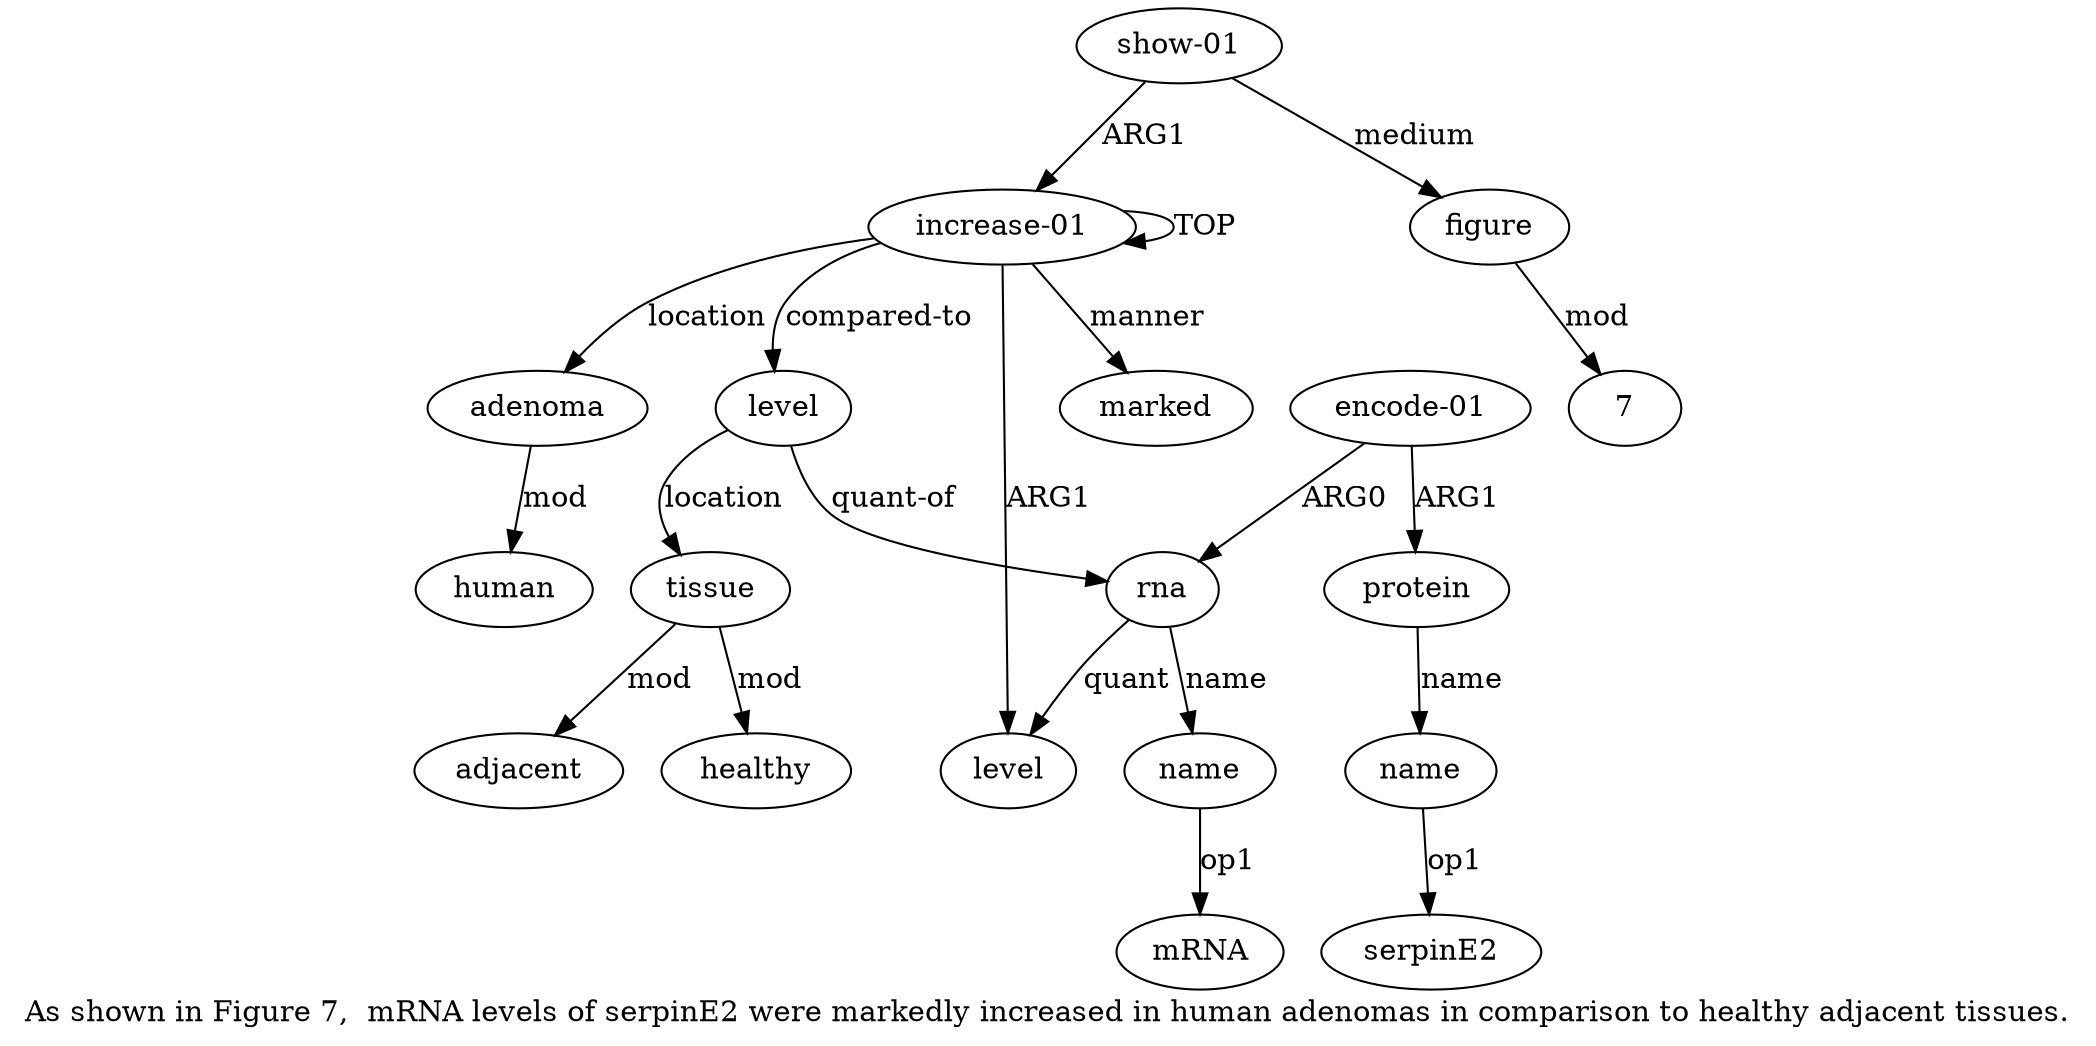 digraph  {
	graph [label="As shown in Figure 7,  mRNA levels of serpinE2 were markedly increased in human adenomas in comparison to healthy adjacent tissues."];
	node [label="\N"];
	a15	 [color=black,
		gold_ind=15,
		gold_label=adjacent,
		label=adjacent,
		test_ind=15,
		test_label=adjacent];
	a14	 [color=black,
		gold_ind=14,
		gold_label=healthy,
		label=healthy,
		test_ind=14,
		test_label=healthy];
	"a6 serpinE2"	 [color=black,
		gold_ind=-1,
		gold_label=serpinE2,
		label=serpinE2,
		test_ind=-1,
		test_label=serpinE2];
	a11	 [color=black,
		gold_ind=11,
		gold_label=figure,
		label=figure,
		test_ind=11,
		test_label=figure];
	"a11 7"	 [color=black,
		gold_ind=-1,
		gold_label=7,
		label=7,
		test_ind=-1,
		test_label=7];
	a11 -> "a11 7" [key=0,
	color=black,
	gold_label=mod,
	label=mod,
	test_label=mod];
a10 [color=black,
	gold_ind=10,
	gold_label="show-01",
	label="show-01",
	test_ind=10,
	test_label="show-01"];
a10 -> a11 [key=0,
color=black,
gold_label=medium,
label=medium,
test_label=medium];
a0 [color=black,
gold_ind=0,
gold_label="increase-01",
label="increase-01",
test_ind=0,
test_label="increase-01"];
a10 -> a0 [key=0,
color=black,
gold_label=ARG1,
label=ARG1,
test_label=ARG1];
a13 [color=black,
gold_ind=13,
gold_label=tissue,
label=tissue,
test_ind=13,
test_label=tissue];
a13 -> a15 [key=0,
color=black,
gold_label=mod,
label=mod,
test_label=mod];
a13 -> a14 [key=0,
color=black,
gold_label=mod,
label=mod,
test_label=mod];
a12 [color=black,
gold_ind=12,
gold_label=level,
label=level,
test_ind=12,
test_label=level];
a12 -> a13 [key=0,
color=black,
gold_label=location,
label=location,
test_label=location];
a2 [color=black,
gold_ind=2,
gold_label=rna,
label=rna,
test_ind=2,
test_label=rna];
a12 -> a2 [key=0,
color=black,
gold_label="quant-of",
label="quant-of",
test_label="quant-of"];
a1 [color=black,
gold_ind=1,
gold_label=level,
label=level,
test_ind=1,
test_label=level];
a0 -> a12 [key=0,
color=black,
gold_label="compared-to",
label="compared-to",
test_label="compared-to"];
a0 -> a1 [key=0,
color=black,
gold_label=ARG1,
label=ARG1,
test_label=ARG1];
a0 -> a0 [key=0,
color=black,
gold_label=TOP,
label=TOP,
test_label=TOP];
a7 [color=black,
gold_ind=7,
gold_label=marked,
label=marked,
test_ind=7,
test_label=marked];
a0 -> a7 [key=0,
color=black,
gold_label=manner,
label=manner,
test_label=manner];
a8 [color=black,
gold_ind=8,
gold_label=adenoma,
label=adenoma,
test_ind=8,
test_label=adenoma];
a0 -> a8 [key=0,
color=black,
gold_label=location,
label=location,
test_label=location];
a3 [color=black,
gold_ind=3,
gold_label=name,
label=name,
test_ind=3,
test_label=name];
"a3 mRNA" [color=black,
gold_ind=-1,
gold_label=mRNA,
label=mRNA,
test_ind=-1,
test_label=mRNA];
a3 -> "a3 mRNA" [key=0,
color=black,
gold_label=op1,
label=op1,
test_label=op1];
a2 -> a1 [key=0,
color=black,
gold_label=quant,
label=quant,
test_label=quant];
a2 -> a3 [key=0,
color=black,
gold_label=name,
label=name,
test_label=name];
a5 [color=black,
gold_ind=5,
gold_label=protein,
label=protein,
test_ind=5,
test_label=protein];
a6 [color=black,
gold_ind=6,
gold_label=name,
label=name,
test_ind=6,
test_label=name];
a5 -> a6 [key=0,
color=black,
gold_label=name,
label=name,
test_label=name];
a4 [color=black,
gold_ind=4,
gold_label="encode-01",
label="encode-01",
test_ind=4,
test_label="encode-01"];
a4 -> a2 [key=0,
color=black,
gold_label=ARG0,
label=ARG0,
test_label=ARG0];
a4 -> a5 [key=0,
color=black,
gold_label=ARG1,
label=ARG1,
test_label=ARG1];
a6 -> "a6 serpinE2" [key=0,
color=black,
gold_label=op1,
label=op1,
test_label=op1];
a9 [color=black,
gold_ind=9,
gold_label=human,
label=human,
test_ind=9,
test_label=human];
a8 -> a9 [key=0,
color=black,
gold_label=mod,
label=mod,
test_label=mod];
}
